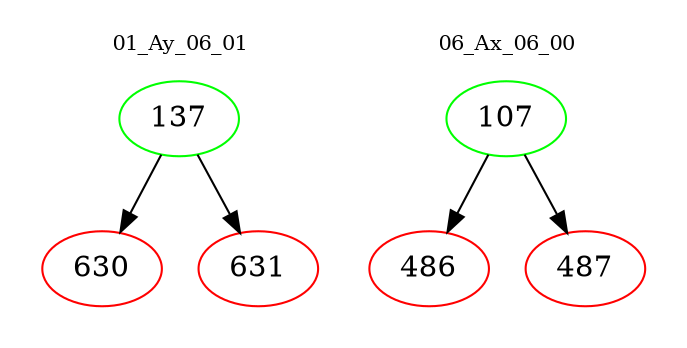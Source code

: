 digraph{
subgraph cluster_0 {
color = white
label = "01_Ay_06_01";
fontsize=10;
T0_137 [label="137", color="green"]
T0_137 -> T0_630 [color="black"]
T0_630 [label="630", color="red"]
T0_137 -> T0_631 [color="black"]
T0_631 [label="631", color="red"]
}
subgraph cluster_1 {
color = white
label = "06_Ax_06_00";
fontsize=10;
T1_107 [label="107", color="green"]
T1_107 -> T1_486 [color="black"]
T1_486 [label="486", color="red"]
T1_107 -> T1_487 [color="black"]
T1_487 [label="487", color="red"]
}
}
